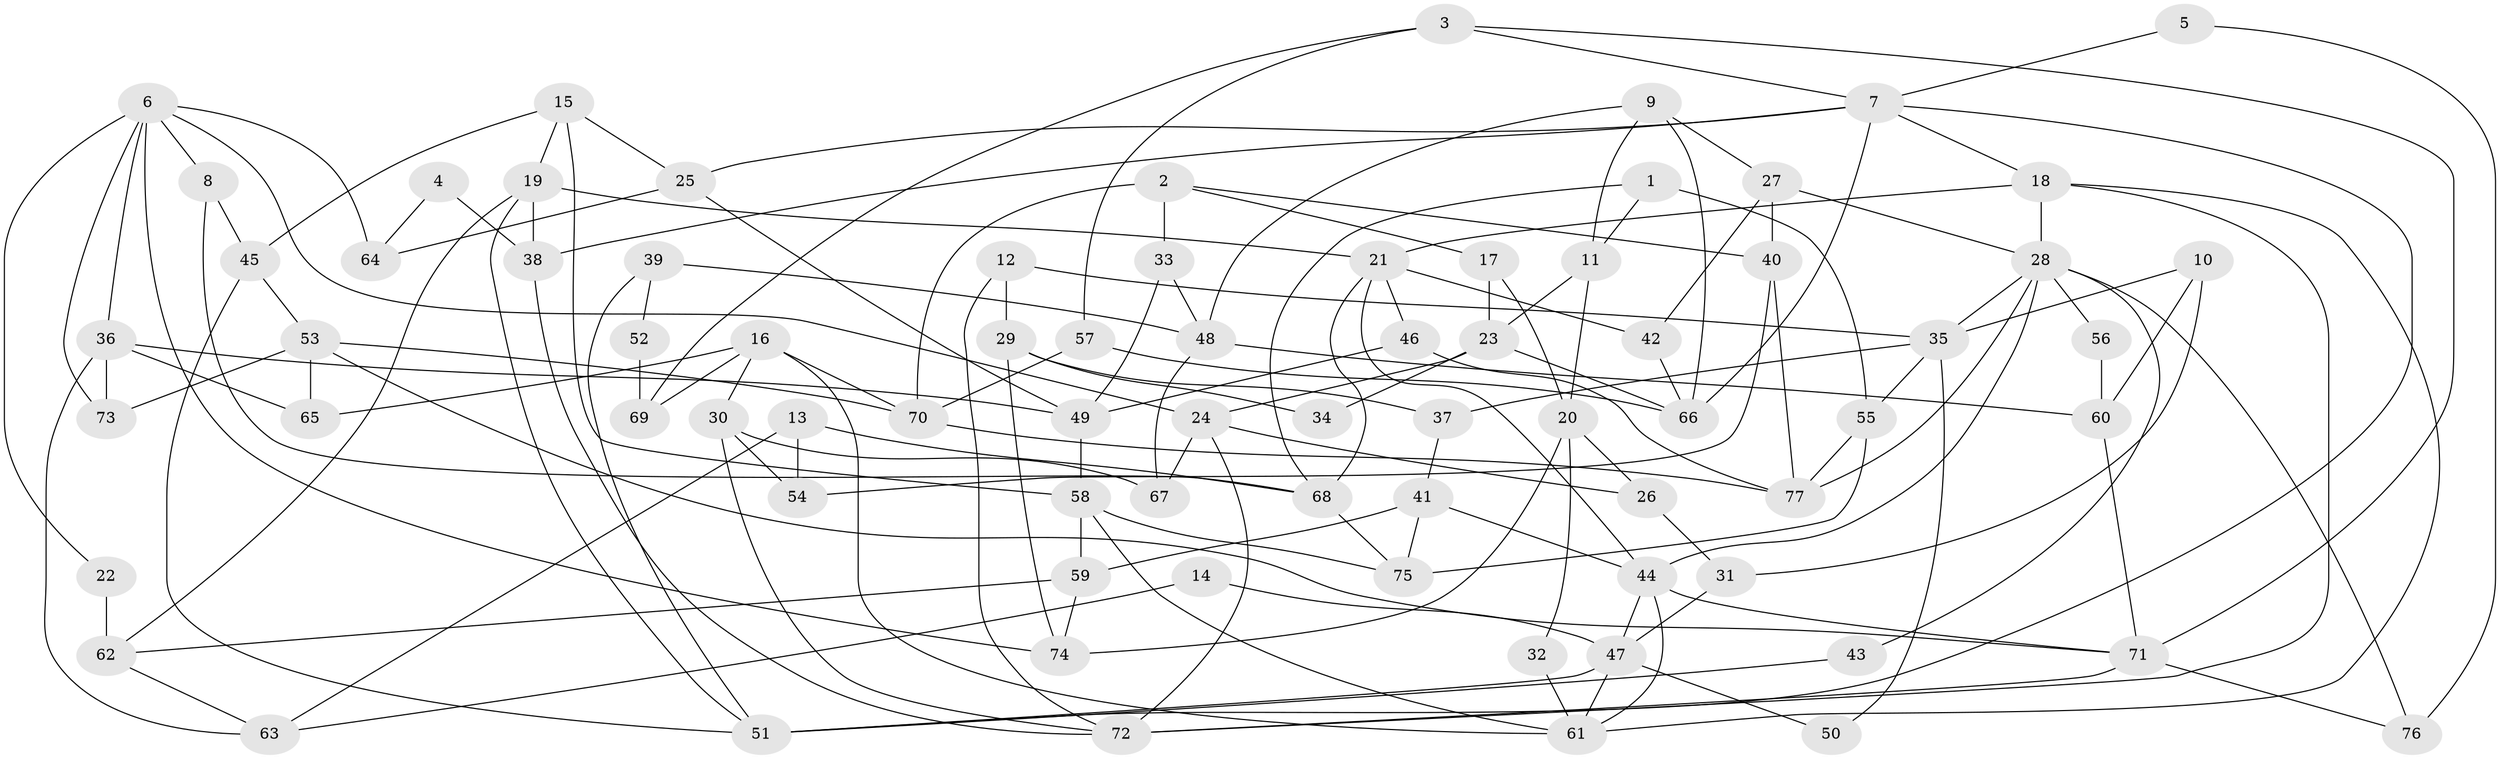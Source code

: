 // Generated by graph-tools (version 1.1) at 2025/50/03/09/25 03:50:12]
// undirected, 77 vertices, 154 edges
graph export_dot {
graph [start="1"]
  node [color=gray90,style=filled];
  1;
  2;
  3;
  4;
  5;
  6;
  7;
  8;
  9;
  10;
  11;
  12;
  13;
  14;
  15;
  16;
  17;
  18;
  19;
  20;
  21;
  22;
  23;
  24;
  25;
  26;
  27;
  28;
  29;
  30;
  31;
  32;
  33;
  34;
  35;
  36;
  37;
  38;
  39;
  40;
  41;
  42;
  43;
  44;
  45;
  46;
  47;
  48;
  49;
  50;
  51;
  52;
  53;
  54;
  55;
  56;
  57;
  58;
  59;
  60;
  61;
  62;
  63;
  64;
  65;
  66;
  67;
  68;
  69;
  70;
  71;
  72;
  73;
  74;
  75;
  76;
  77;
  1 -- 55;
  1 -- 11;
  1 -- 68;
  2 -- 40;
  2 -- 70;
  2 -- 17;
  2 -- 33;
  3 -- 71;
  3 -- 7;
  3 -- 57;
  3 -- 69;
  4 -- 64;
  4 -- 38;
  5 -- 76;
  5 -- 7;
  6 -- 74;
  6 -- 73;
  6 -- 8;
  6 -- 22;
  6 -- 24;
  6 -- 36;
  6 -- 64;
  7 -- 18;
  7 -- 51;
  7 -- 25;
  7 -- 38;
  7 -- 66;
  8 -- 45;
  8 -- 68;
  9 -- 27;
  9 -- 48;
  9 -- 11;
  9 -- 66;
  10 -- 31;
  10 -- 35;
  10 -- 60;
  11 -- 23;
  11 -- 20;
  12 -- 29;
  12 -- 72;
  12 -- 35;
  13 -- 68;
  13 -- 54;
  13 -- 63;
  14 -- 63;
  14 -- 47;
  15 -- 25;
  15 -- 45;
  15 -- 19;
  15 -- 58;
  16 -- 65;
  16 -- 61;
  16 -- 30;
  16 -- 69;
  16 -- 70;
  17 -- 23;
  17 -- 20;
  18 -- 21;
  18 -- 28;
  18 -- 61;
  18 -- 72;
  19 -- 21;
  19 -- 38;
  19 -- 51;
  19 -- 62;
  20 -- 26;
  20 -- 32;
  20 -- 74;
  21 -- 68;
  21 -- 44;
  21 -- 42;
  21 -- 46;
  22 -- 62;
  23 -- 66;
  23 -- 24;
  23 -- 34;
  24 -- 72;
  24 -- 26;
  24 -- 67;
  25 -- 49;
  25 -- 64;
  26 -- 31;
  27 -- 42;
  27 -- 28;
  27 -- 40;
  28 -- 35;
  28 -- 44;
  28 -- 43;
  28 -- 56;
  28 -- 76;
  28 -- 77;
  29 -- 74;
  29 -- 37;
  29 -- 34;
  30 -- 72;
  30 -- 54;
  30 -- 67;
  31 -- 47;
  32 -- 61;
  33 -- 49;
  33 -- 48;
  35 -- 55;
  35 -- 37;
  35 -- 50;
  36 -- 49;
  36 -- 63;
  36 -- 65;
  36 -- 73;
  37 -- 41;
  38 -- 72;
  39 -- 48;
  39 -- 51;
  39 -- 52;
  40 -- 77;
  40 -- 54;
  41 -- 59;
  41 -- 75;
  41 -- 44;
  42 -- 66;
  43 -- 51;
  44 -- 71;
  44 -- 47;
  44 -- 61;
  45 -- 53;
  45 -- 51;
  46 -- 77;
  46 -- 49;
  47 -- 61;
  47 -- 50;
  47 -- 51;
  48 -- 67;
  48 -- 60;
  49 -- 58;
  52 -- 69;
  53 -- 71;
  53 -- 70;
  53 -- 65;
  53 -- 73;
  55 -- 75;
  55 -- 77;
  56 -- 60;
  57 -- 66;
  57 -- 70;
  58 -- 61;
  58 -- 59;
  58 -- 75;
  59 -- 62;
  59 -- 74;
  60 -- 71;
  62 -- 63;
  68 -- 75;
  70 -- 77;
  71 -- 72;
  71 -- 76;
}
